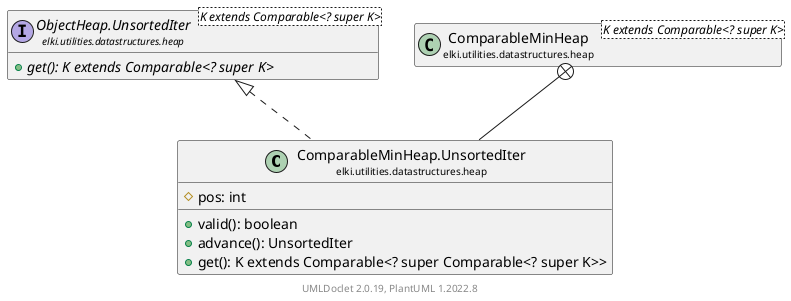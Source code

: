 @startuml
    remove .*\.(Instance|Par|Parameterizer|Factory)$
    set namespaceSeparator none
    hide empty fields
    hide empty methods

    class "<size:14>ComparableMinHeap.UnsortedIter\n<size:10>elki.utilities.datastructures.heap" as elki.utilities.datastructures.heap.ComparableMinHeap.UnsortedIter [[ComparableMinHeap.UnsortedIter.html]] {
        #pos: int
        +valid(): boolean
        +advance(): UnsortedIter
        +get(): K extends Comparable<? super Comparable<? super K>>
    }

    interface "<size:14>ObjectHeap.UnsortedIter\n<size:10>elki.utilities.datastructures.heap" as elki.utilities.datastructures.heap.ObjectHeap.UnsortedIter<K extends Comparable<? super K>> [[ObjectHeap.UnsortedIter.html]] {
        {abstract} +get(): K extends Comparable<? super K>
    }
    class "<size:14>ComparableMinHeap\n<size:10>elki.utilities.datastructures.heap" as elki.utilities.datastructures.heap.ComparableMinHeap<K extends Comparable<? super K>> [[ComparableMinHeap.html]]

    elki.utilities.datastructures.heap.ObjectHeap.UnsortedIter <|.. elki.utilities.datastructures.heap.ComparableMinHeap.UnsortedIter
    elki.utilities.datastructures.heap.ComparableMinHeap +-- elki.utilities.datastructures.heap.ComparableMinHeap.UnsortedIter

    center footer UMLDoclet 2.0.19, PlantUML 1.2022.8
@enduml
